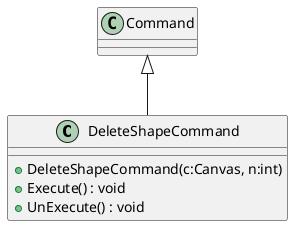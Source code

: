 @startuml
class DeleteShapeCommand {
    + DeleteShapeCommand(c:Canvas, n:int)
    + Execute() : void
    + UnExecute() : void
}
Command <|-- DeleteShapeCommand
@enduml
